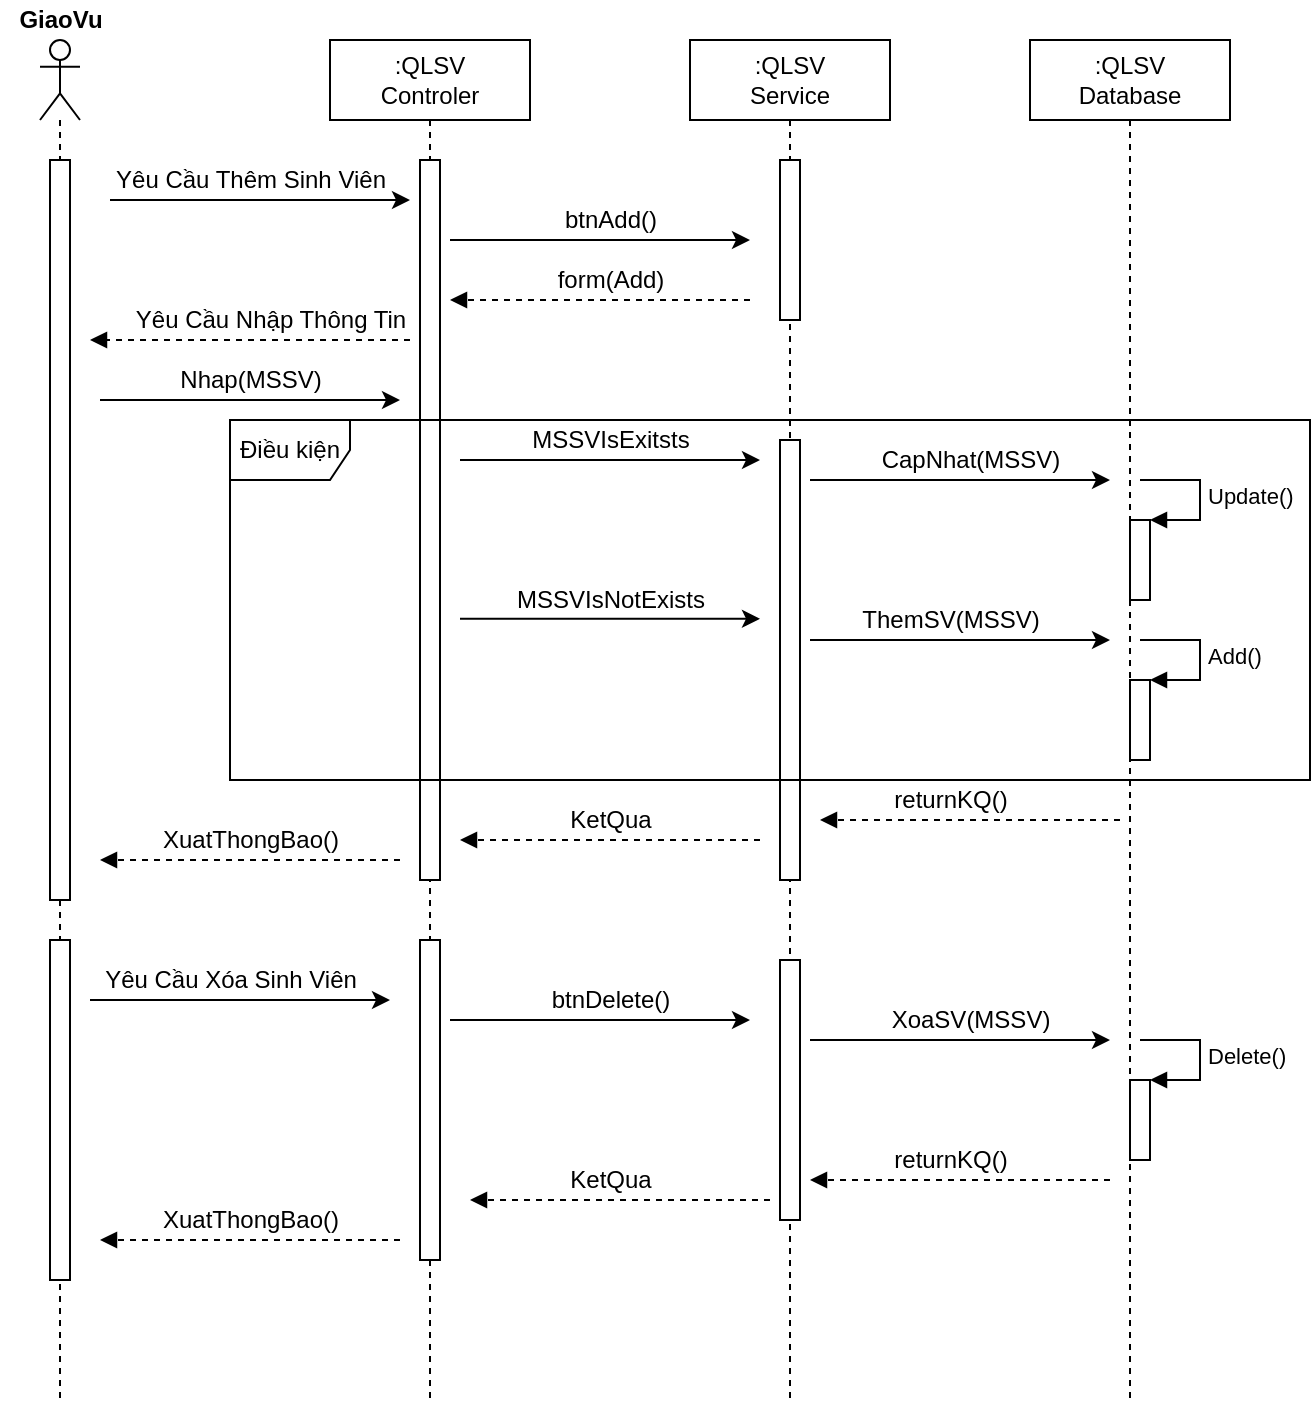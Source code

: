 <mxfile version="15.9.4" type="github"><diagram id="ULL7t0YmZiTbyxcz3Xg2" name="Page-1"><mxGraphModel dx="1504" dy="644" grid="1" gridSize="10" guides="1" tooltips="1" connect="1" arrows="1" fold="1" page="1" pageScale="1" pageWidth="827" pageHeight="1169" math="0" shadow="0"><root><mxCell id="0"/><mxCell id="1" parent="0"/><mxCell id="RPUJcxfdUtXkdiT3THFF-1" value="&lt;b&gt;GiaoVu&lt;/b&gt;" style="text;html=1;align=center;verticalAlign=middle;resizable=0;points=[];autosize=1;strokeColor=none;fillColor=none;" vertex="1" parent="1"><mxGeometry x="45" y="220" width="60" height="20" as="geometry"/></mxCell><mxCell id="RPUJcxfdUtXkdiT3THFF-2" value="" style="shape=umlLifeline;participant=umlActor;perimeter=lifelinePerimeter;whiteSpace=wrap;html=1;container=1;collapsible=0;recursiveResize=0;verticalAlign=top;spacingTop=36;outlineConnect=0;" vertex="1" parent="1"><mxGeometry x="65" y="240" width="20" height="680" as="geometry"/></mxCell><mxCell id="RPUJcxfdUtXkdiT3THFF-3" value="" style="html=1;points=[];perimeter=orthogonalPerimeter;" vertex="1" parent="RPUJcxfdUtXkdiT3THFF-2"><mxGeometry x="5" y="60" width="10" height="370" as="geometry"/></mxCell><mxCell id="RPUJcxfdUtXkdiT3THFF-4" value="" style="html=1;points=[];perimeter=orthogonalPerimeter;" vertex="1" parent="RPUJcxfdUtXkdiT3THFF-2"><mxGeometry x="5" y="450" width="10" height="170" as="geometry"/></mxCell><mxCell id="RPUJcxfdUtXkdiT3THFF-5" value=":QLSV&lt;br&gt;Controler" style="shape=umlLifeline;perimeter=lifelinePerimeter;whiteSpace=wrap;html=1;container=1;collapsible=0;recursiveResize=0;outlineConnect=0;" vertex="1" parent="1"><mxGeometry x="210" y="240" width="100" height="680" as="geometry"/></mxCell><mxCell id="RPUJcxfdUtXkdiT3THFF-6" value="" style="html=1;points=[];perimeter=orthogonalPerimeter;" vertex="1" parent="RPUJcxfdUtXkdiT3THFF-5"><mxGeometry x="45" y="60" width="10" height="360" as="geometry"/></mxCell><mxCell id="RPUJcxfdUtXkdiT3THFF-7" value="" style="endArrow=classic;html=1;rounded=0;" edge="1" parent="RPUJcxfdUtXkdiT3THFF-5"><mxGeometry width="50" height="50" relative="1" as="geometry"><mxPoint x="-115.0" y="180" as="sourcePoint"/><mxPoint x="35" y="180" as="targetPoint"/></mxGeometry></mxCell><mxCell id="RPUJcxfdUtXkdiT3THFF-8" value="" style="html=1;points=[];perimeter=orthogonalPerimeter;" vertex="1" parent="RPUJcxfdUtXkdiT3THFF-5"><mxGeometry x="45" y="450" width="10" height="160" as="geometry"/></mxCell><mxCell id="RPUJcxfdUtXkdiT3THFF-9" value=":QLSV&lt;br&gt;Service" style="shape=umlLifeline;perimeter=lifelinePerimeter;whiteSpace=wrap;html=1;container=1;collapsible=0;recursiveResize=0;outlineConnect=0;" vertex="1" parent="1"><mxGeometry x="390" y="240" width="100" height="680" as="geometry"/></mxCell><mxCell id="RPUJcxfdUtXkdiT3THFF-10" value="" style="html=1;points=[];perimeter=orthogonalPerimeter;" vertex="1" parent="RPUJcxfdUtXkdiT3THFF-9"><mxGeometry x="45" y="60" width="10" height="80" as="geometry"/></mxCell><mxCell id="RPUJcxfdUtXkdiT3THFF-11" value="" style="html=1;verticalAlign=bottom;labelBackgroundColor=none;endArrow=block;endFill=1;dashed=1;rounded=0;" edge="1" parent="RPUJcxfdUtXkdiT3THFF-9"><mxGeometry width="160" relative="1" as="geometry"><mxPoint x="30" y="130" as="sourcePoint"/><mxPoint x="-120" y="130" as="targetPoint"/></mxGeometry></mxCell><mxCell id="RPUJcxfdUtXkdiT3THFF-12" value="" style="html=1;points=[];perimeter=orthogonalPerimeter;" vertex="1" parent="RPUJcxfdUtXkdiT3THFF-9"><mxGeometry x="45" y="200" width="10" height="220" as="geometry"/></mxCell><mxCell id="RPUJcxfdUtXkdiT3THFF-13" value="" style="html=1;points=[];perimeter=orthogonalPerimeter;" vertex="1" parent="RPUJcxfdUtXkdiT3THFF-9"><mxGeometry x="45" y="460" width="10" height="130" as="geometry"/></mxCell><mxCell id="RPUJcxfdUtXkdiT3THFF-14" value="" style="endArrow=classic;html=1;rounded=0;" edge="1" parent="RPUJcxfdUtXkdiT3THFF-9"><mxGeometry width="50" height="50" relative="1" as="geometry"><mxPoint x="60.0" y="500.0" as="sourcePoint"/><mxPoint x="210" y="500.0" as="targetPoint"/></mxGeometry></mxCell><mxCell id="RPUJcxfdUtXkdiT3THFF-15" value="" style="html=1;verticalAlign=bottom;labelBackgroundColor=none;endArrow=block;endFill=1;dashed=1;rounded=0;" edge="1" parent="RPUJcxfdUtXkdiT3THFF-9"><mxGeometry width="160" relative="1" as="geometry"><mxPoint x="40" y="580.0" as="sourcePoint"/><mxPoint x="-110" y="580.0" as="targetPoint"/></mxGeometry></mxCell><mxCell id="RPUJcxfdUtXkdiT3THFF-16" value=":QLSV&lt;br&gt;Database" style="shape=umlLifeline;perimeter=lifelinePerimeter;whiteSpace=wrap;html=1;container=1;collapsible=0;recursiveResize=0;outlineConnect=0;" vertex="1" parent="1"><mxGeometry x="560" y="240" width="100" height="680" as="geometry"/></mxCell><mxCell id="RPUJcxfdUtXkdiT3THFF-17" value="" style="html=1;points=[];perimeter=orthogonalPerimeter;" vertex="1" parent="RPUJcxfdUtXkdiT3THFF-16"><mxGeometry x="50" y="240" width="10" height="40" as="geometry"/></mxCell><mxCell id="RPUJcxfdUtXkdiT3THFF-18" value="Update()" style="edgeStyle=orthogonalEdgeStyle;html=1;align=left;spacingLeft=2;endArrow=block;rounded=0;entryX=1;entryY=0;" edge="1" parent="RPUJcxfdUtXkdiT3THFF-16" target="RPUJcxfdUtXkdiT3THFF-17"><mxGeometry relative="1" as="geometry"><mxPoint x="55" y="220" as="sourcePoint"/><Array as="points"><mxPoint x="85" y="220"/></Array></mxGeometry></mxCell><mxCell id="RPUJcxfdUtXkdiT3THFF-19" value="" style="html=1;points=[];perimeter=orthogonalPerimeter;" vertex="1" parent="RPUJcxfdUtXkdiT3THFF-16"><mxGeometry x="50" y="320" width="10" height="40" as="geometry"/></mxCell><mxCell id="RPUJcxfdUtXkdiT3THFF-20" value="Add()" style="edgeStyle=orthogonalEdgeStyle;html=1;align=left;spacingLeft=2;endArrow=block;rounded=0;entryX=1;entryY=0;" edge="1" parent="RPUJcxfdUtXkdiT3THFF-16" target="RPUJcxfdUtXkdiT3THFF-19"><mxGeometry relative="1" as="geometry"><mxPoint x="55" y="300" as="sourcePoint"/><Array as="points"><mxPoint x="85" y="300"/></Array></mxGeometry></mxCell><mxCell id="RPUJcxfdUtXkdiT3THFF-21" value="" style="html=1;points=[];perimeter=orthogonalPerimeter;" vertex="1" parent="RPUJcxfdUtXkdiT3THFF-16"><mxGeometry x="50" y="520" width="10" height="40" as="geometry"/></mxCell><mxCell id="RPUJcxfdUtXkdiT3THFF-22" value="Delete()" style="edgeStyle=orthogonalEdgeStyle;html=1;align=left;spacingLeft=2;endArrow=block;rounded=0;entryX=1;entryY=0;" edge="1" parent="RPUJcxfdUtXkdiT3THFF-16" target="RPUJcxfdUtXkdiT3THFF-21"><mxGeometry relative="1" as="geometry"><mxPoint x="55" y="500" as="sourcePoint"/><Array as="points"><mxPoint x="85" y="500"/></Array></mxGeometry></mxCell><mxCell id="RPUJcxfdUtXkdiT3THFF-23" value="" style="html=1;verticalAlign=bottom;labelBackgroundColor=none;endArrow=block;endFill=1;dashed=1;rounded=0;" edge="1" parent="RPUJcxfdUtXkdiT3THFF-16"><mxGeometry width="160" relative="1" as="geometry"><mxPoint x="40" y="570.0" as="sourcePoint"/><mxPoint x="-110" y="570.0" as="targetPoint"/></mxGeometry></mxCell><mxCell id="RPUJcxfdUtXkdiT3THFF-24" value="" style="endArrow=classic;html=1;rounded=0;" edge="1" parent="1"><mxGeometry width="50" height="50" relative="1" as="geometry"><mxPoint x="100.0" y="320" as="sourcePoint"/><mxPoint x="250.0" y="320" as="targetPoint"/></mxGeometry></mxCell><mxCell id="RPUJcxfdUtXkdiT3THFF-25" value="" style="endArrow=classic;html=1;rounded=0;" edge="1" parent="1"><mxGeometry width="50" height="50" relative="1" as="geometry"><mxPoint x="270.0" y="340" as="sourcePoint"/><mxPoint x="420" y="340" as="targetPoint"/></mxGeometry></mxCell><mxCell id="RPUJcxfdUtXkdiT3THFF-26" value="" style="html=1;verticalAlign=bottom;labelBackgroundColor=none;endArrow=block;endFill=1;dashed=1;rounded=0;" edge="1" parent="1"><mxGeometry width="160" relative="1" as="geometry"><mxPoint x="250.0" y="390" as="sourcePoint"/><mxPoint x="90.0" y="390" as="targetPoint"/></mxGeometry></mxCell><mxCell id="RPUJcxfdUtXkdiT3THFF-27" value="Yêu Cầu Thêm Sinh Viên" style="text;html=1;align=center;verticalAlign=middle;resizable=0;points=[];autosize=1;strokeColor=none;fillColor=none;" vertex="1" parent="1"><mxGeometry x="95" y="300" width="150" height="20" as="geometry"/></mxCell><mxCell id="RPUJcxfdUtXkdiT3THFF-28" value="btnAdd()" style="text;html=1;align=center;verticalAlign=middle;resizable=0;points=[];autosize=1;strokeColor=none;fillColor=none;" vertex="1" parent="1"><mxGeometry x="320" y="320" width="60" height="20" as="geometry"/></mxCell><mxCell id="RPUJcxfdUtXkdiT3THFF-29" value="form(Add)" style="text;html=1;align=center;verticalAlign=middle;resizable=0;points=[];autosize=1;strokeColor=none;fillColor=none;" vertex="1" parent="1"><mxGeometry x="315" y="350" width="70" height="20" as="geometry"/></mxCell><mxCell id="RPUJcxfdUtXkdiT3THFF-30" value="Yêu Cầu Nhập Thông Tin" style="text;html=1;align=center;verticalAlign=middle;resizable=0;points=[];autosize=1;strokeColor=none;fillColor=none;" vertex="1" parent="1"><mxGeometry x="105" y="370" width="150" height="20" as="geometry"/></mxCell><mxCell id="RPUJcxfdUtXkdiT3THFF-31" value="Nhap(MSSV)" style="text;html=1;align=center;verticalAlign=middle;resizable=0;points=[];autosize=1;strokeColor=none;fillColor=none;" vertex="1" parent="1"><mxGeometry x="125" y="400" width="90" height="20" as="geometry"/></mxCell><mxCell id="RPUJcxfdUtXkdiT3THFF-32" value="" style="endArrow=classic;html=1;rounded=0;" edge="1" parent="1"><mxGeometry width="50" height="50" relative="1" as="geometry"><mxPoint x="450" y="460" as="sourcePoint"/><mxPoint x="600" y="460" as="targetPoint"/></mxGeometry></mxCell><mxCell id="RPUJcxfdUtXkdiT3THFF-33" value="" style="endArrow=classic;html=1;rounded=0;" edge="1" parent="1"><mxGeometry width="50" height="50" relative="1" as="geometry"><mxPoint x="275.0" y="450" as="sourcePoint"/><mxPoint x="425" y="450" as="targetPoint"/></mxGeometry></mxCell><mxCell id="RPUJcxfdUtXkdiT3THFF-34" value="" style="endArrow=classic;html=1;rounded=0;" edge="1" parent="1"><mxGeometry width="50" height="50" relative="1" as="geometry"><mxPoint x="275.0" y="529.41" as="sourcePoint"/><mxPoint x="425" y="529.41" as="targetPoint"/></mxGeometry></mxCell><mxCell id="RPUJcxfdUtXkdiT3THFF-35" value="" style="endArrow=classic;html=1;rounded=0;" edge="1" parent="1"><mxGeometry width="50" height="50" relative="1" as="geometry"><mxPoint x="450" y="540" as="sourcePoint"/><mxPoint x="600" y="540" as="targetPoint"/></mxGeometry></mxCell><mxCell id="RPUJcxfdUtXkdiT3THFF-36" value="MSSVIsExitsts" style="text;html=1;align=center;verticalAlign=middle;resizable=0;points=[];autosize=1;strokeColor=none;fillColor=none;" vertex="1" parent="1"><mxGeometry x="305" y="430" width="90" height="20" as="geometry"/></mxCell><mxCell id="RPUJcxfdUtXkdiT3THFF-37" value="CapNhat(MSSV)" style="text;html=1;align=center;verticalAlign=middle;resizable=0;points=[];autosize=1;strokeColor=none;fillColor=none;" vertex="1" parent="1"><mxGeometry x="475" y="440" width="110" height="20" as="geometry"/></mxCell><mxCell id="RPUJcxfdUtXkdiT3THFF-38" value="MSSVIsNotExists" style="text;html=1;align=center;verticalAlign=middle;resizable=0;points=[];autosize=1;strokeColor=none;fillColor=none;" vertex="1" parent="1"><mxGeometry x="295" y="510" width="110" height="20" as="geometry"/></mxCell><mxCell id="RPUJcxfdUtXkdiT3THFF-39" value="ThemSV(MSSV)" style="text;html=1;align=center;verticalAlign=middle;resizable=0;points=[];autosize=1;strokeColor=none;fillColor=none;" vertex="1" parent="1"><mxGeometry x="470" y="520" width="100" height="20" as="geometry"/></mxCell><mxCell id="RPUJcxfdUtXkdiT3THFF-40" value="Điều kiện" style="shape=umlFrame;whiteSpace=wrap;html=1;" vertex="1" parent="1"><mxGeometry x="160" y="430" width="540" height="180" as="geometry"/></mxCell><mxCell id="RPUJcxfdUtXkdiT3THFF-41" value="" style="html=1;verticalAlign=bottom;labelBackgroundColor=none;endArrow=block;endFill=1;dashed=1;rounded=0;" edge="1" parent="1"><mxGeometry width="160" relative="1" as="geometry"><mxPoint x="605" y="630.0" as="sourcePoint"/><mxPoint x="455" y="630.0" as="targetPoint"/></mxGeometry></mxCell><mxCell id="RPUJcxfdUtXkdiT3THFF-42" value="" style="html=1;verticalAlign=bottom;labelBackgroundColor=none;endArrow=block;endFill=1;dashed=1;rounded=0;" edge="1" parent="1"><mxGeometry width="160" relative="1" as="geometry"><mxPoint x="425" y="640.0" as="sourcePoint"/><mxPoint x="275.0" y="640.0" as="targetPoint"/></mxGeometry></mxCell><mxCell id="RPUJcxfdUtXkdiT3THFF-43" value="" style="html=1;verticalAlign=bottom;labelBackgroundColor=none;endArrow=block;endFill=1;dashed=1;rounded=0;" edge="1" parent="1"><mxGeometry width="160" relative="1" as="geometry"><mxPoint x="245.0" y="650.0" as="sourcePoint"/><mxPoint x="95.0" y="650.0" as="targetPoint"/></mxGeometry></mxCell><mxCell id="RPUJcxfdUtXkdiT3THFF-44" value="returnKQ()" style="text;html=1;align=center;verticalAlign=middle;resizable=0;points=[];autosize=1;strokeColor=none;fillColor=none;" vertex="1" parent="1"><mxGeometry x="485" y="610" width="70" height="20" as="geometry"/></mxCell><mxCell id="RPUJcxfdUtXkdiT3THFF-45" value="KetQua" style="text;html=1;align=center;verticalAlign=middle;resizable=0;points=[];autosize=1;strokeColor=none;fillColor=none;" vertex="1" parent="1"><mxGeometry x="320" y="620" width="60" height="20" as="geometry"/></mxCell><mxCell id="RPUJcxfdUtXkdiT3THFF-46" value="XuatThongBao()" style="text;html=1;align=center;verticalAlign=middle;resizable=0;points=[];autosize=1;strokeColor=none;fillColor=none;" vertex="1" parent="1"><mxGeometry x="120" y="630" width="100" height="20" as="geometry"/></mxCell><mxCell id="RPUJcxfdUtXkdiT3THFF-47" value="Yêu Cầu Xóa Sinh Viên" style="text;html=1;align=center;verticalAlign=middle;resizable=0;points=[];autosize=1;strokeColor=none;fillColor=none;" vertex="1" parent="1"><mxGeometry x="90" y="700" width="140" height="20" as="geometry"/></mxCell><mxCell id="RPUJcxfdUtXkdiT3THFF-48" value="btnDelete()" style="text;html=1;align=center;verticalAlign=middle;resizable=0;points=[];autosize=1;strokeColor=none;fillColor=none;" vertex="1" parent="1"><mxGeometry x="315" y="710" width="70" height="20" as="geometry"/></mxCell><mxCell id="RPUJcxfdUtXkdiT3THFF-49" value="" style="endArrow=classic;html=1;rounded=0;" edge="1" parent="1"><mxGeometry width="50" height="50" relative="1" as="geometry"><mxPoint x="270.0" y="730.0" as="sourcePoint"/><mxPoint x="420" y="730.0" as="targetPoint"/></mxGeometry></mxCell><mxCell id="RPUJcxfdUtXkdiT3THFF-50" value="XoaSV(MSSV)" style="text;html=1;align=center;verticalAlign=middle;resizable=0;points=[];autosize=1;strokeColor=none;fillColor=none;" vertex="1" parent="1"><mxGeometry x="485" y="720" width="90" height="20" as="geometry"/></mxCell><mxCell id="RPUJcxfdUtXkdiT3THFF-51" value="" style="html=1;verticalAlign=bottom;labelBackgroundColor=none;endArrow=block;endFill=1;dashed=1;rounded=0;" edge="1" parent="1"><mxGeometry width="160" relative="1" as="geometry"><mxPoint x="245.0" y="840.0" as="sourcePoint"/><mxPoint x="95.0" y="840.0" as="targetPoint"/></mxGeometry></mxCell><mxCell id="RPUJcxfdUtXkdiT3THFF-52" value="returnKQ()" style="text;html=1;align=center;verticalAlign=middle;resizable=0;points=[];autosize=1;strokeColor=none;fillColor=none;" vertex="1" parent="1"><mxGeometry x="485" y="790" width="70" height="20" as="geometry"/></mxCell><mxCell id="RPUJcxfdUtXkdiT3THFF-53" value="KetQua" style="text;html=1;align=center;verticalAlign=middle;resizable=0;points=[];autosize=1;strokeColor=none;fillColor=none;" vertex="1" parent="1"><mxGeometry x="320" y="800" width="60" height="20" as="geometry"/></mxCell><mxCell id="RPUJcxfdUtXkdiT3THFF-54" value="XuatThongBao()" style="text;html=1;align=center;verticalAlign=middle;resizable=0;points=[];autosize=1;strokeColor=none;fillColor=none;" vertex="1" parent="1"><mxGeometry x="120" y="820" width="100" height="20" as="geometry"/></mxCell><mxCell id="RPUJcxfdUtXkdiT3THFF-55" value="" style="endArrow=classic;html=1;rounded=0;" edge="1" parent="1"><mxGeometry width="50" height="50" relative="1" as="geometry"><mxPoint x="90.0" y="720.0" as="sourcePoint"/><mxPoint x="240.0" y="720.0" as="targetPoint"/></mxGeometry></mxCell></root></mxGraphModel></diagram></mxfile>